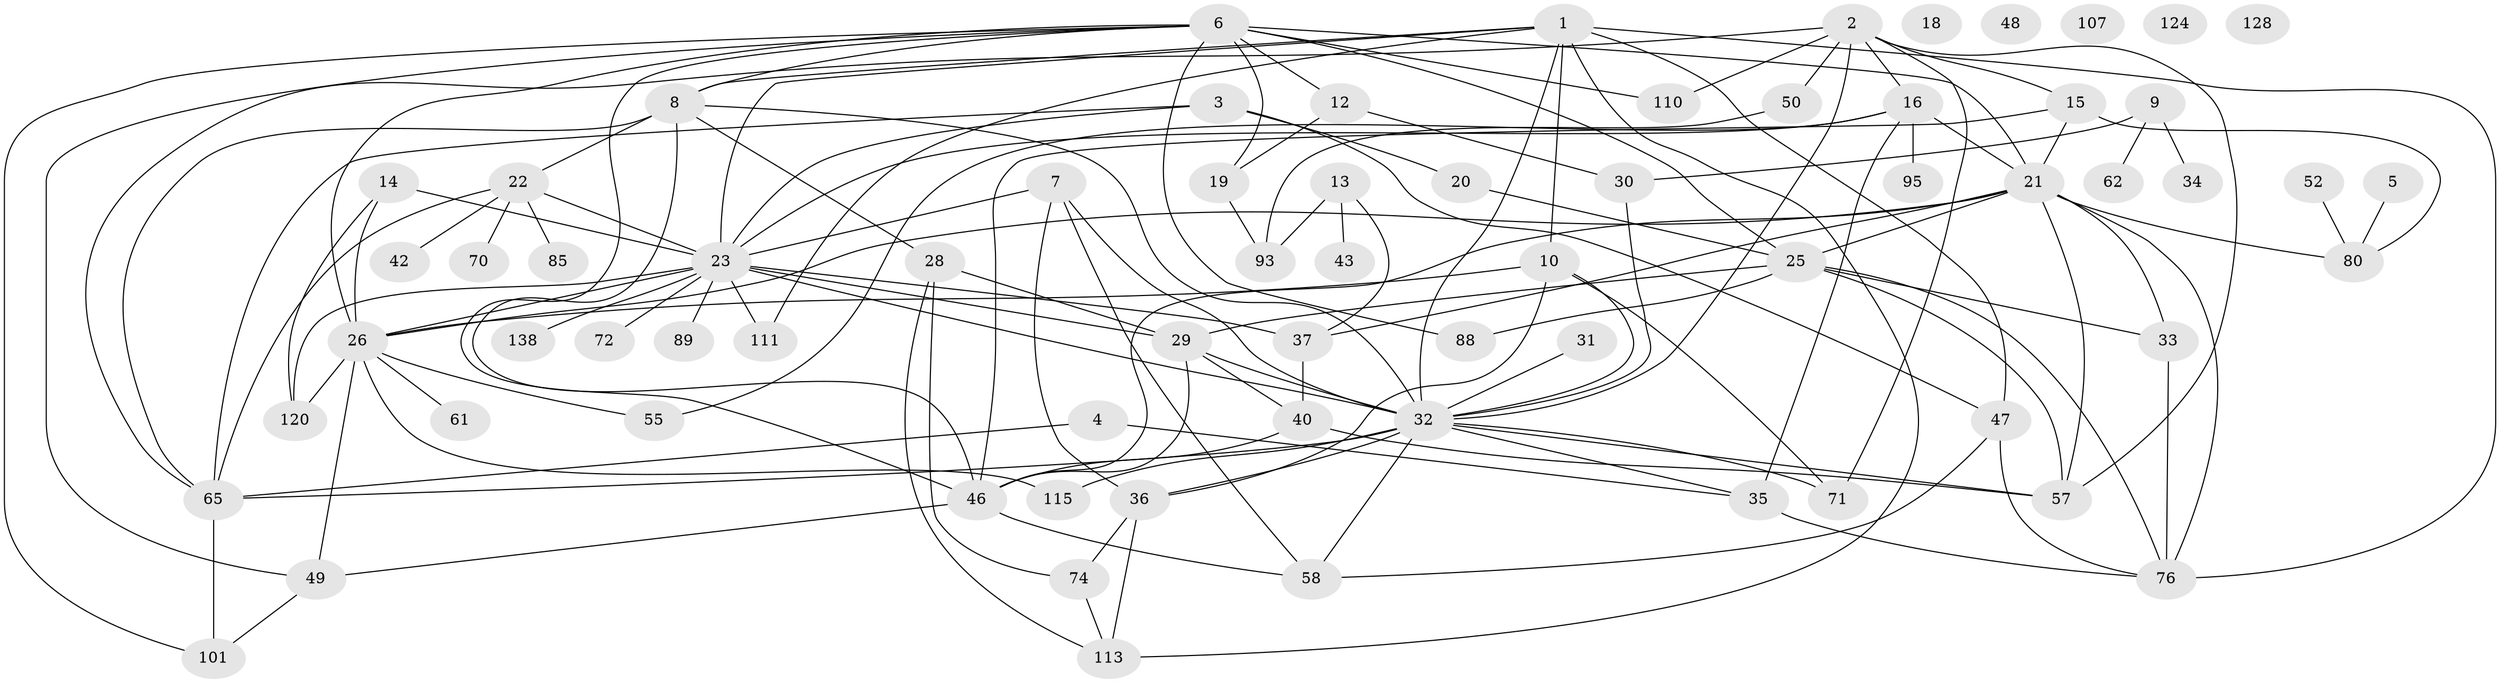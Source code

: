 // original degree distribution, {5: 0.09420289855072464, 7: 0.014492753623188406, 4: 0.2246376811594203, 2: 0.16666666666666666, 1: 0.15217391304347827, 6: 0.057971014492753624, 3: 0.2463768115942029, 0: 0.036231884057971016, 8: 0.007246376811594203}
// Generated by graph-tools (version 1.1) at 2025/13/03/09/25 04:13:04]
// undirected, 69 vertices, 131 edges
graph export_dot {
graph [start="1"]
  node [color=gray90,style=filled];
  1 [super="+63"];
  2 [super="+131+117+27"];
  3 [super="+77"];
  4;
  5;
  6 [super="+51"];
  7 [super="+84"];
  8 [super="+133+78"];
  9 [super="+82"];
  10 [super="+11"];
  12 [super="+17"];
  13 [super="+121"];
  14 [super="+24"];
  15;
  16 [super="+99"];
  18;
  19;
  20;
  21 [super="+98+119"];
  22 [super="+66"];
  23 [super="+44+79+118+41"];
  25 [super="+67"];
  26 [super="+59+109"];
  28 [super="+38"];
  29 [super="+73"];
  30;
  31;
  32 [super="+81+105+91+39"];
  33 [super="+112"];
  34;
  35 [super="+94"];
  36 [super="+45"];
  37 [super="+102"];
  40;
  42;
  43 [super="+75"];
  46 [super="+68+64+92"];
  47 [super="+135"];
  48;
  49 [super="+97"];
  50;
  52;
  55;
  57 [super="+83"];
  58 [super="+104"];
  61;
  62;
  65 [super="+106"];
  70;
  71 [super="+103"];
  72;
  74;
  76 [super="+100"];
  80 [super="+86"];
  85;
  88 [super="+136"];
  89;
  93;
  95;
  101;
  107;
  110;
  111;
  113;
  115;
  120;
  124;
  128;
  138;
  1 -- 113;
  1 -- 76 [weight=2];
  1 -- 8;
  1 -- 111;
  1 -- 47;
  1 -- 23;
  1 -- 10;
  1 -- 32;
  2 -- 15;
  2 -- 65;
  2 -- 57;
  2 -- 16;
  2 -- 32;
  2 -- 50 [weight=2];
  2 -- 110;
  2 -- 71;
  3 -- 20;
  3 -- 65;
  3 -- 47;
  3 -- 23;
  4 -- 65;
  4 -- 35;
  5 -- 80;
  6 -- 8;
  6 -- 110;
  6 -- 26;
  6 -- 101;
  6 -- 12 [weight=2];
  6 -- 46;
  6 -- 49;
  6 -- 19;
  6 -- 21;
  6 -- 88;
  6 -- 25;
  7 -- 58;
  7 -- 23;
  7 -- 32 [weight=2];
  7 -- 36;
  8 -- 65;
  8 -- 28;
  8 -- 22;
  8 -- 46;
  8 -- 32;
  9 -- 62;
  9 -- 34;
  9 -- 30;
  10 -- 26;
  10 -- 32;
  10 -- 36;
  10 -- 71;
  12 -- 30;
  12 -- 19;
  13 -- 93;
  13 -- 37;
  13 -- 43;
  14 -- 120;
  14 -- 26;
  14 -- 23 [weight=2];
  15 -- 80;
  15 -- 21;
  15 -- 46;
  16 -- 35 [weight=2];
  16 -- 95;
  16 -- 21;
  16 -- 55;
  16 -- 23;
  19 -- 93;
  20 -- 25;
  21 -- 80;
  21 -- 76;
  21 -- 33;
  21 -- 57;
  21 -- 37;
  21 -- 25;
  21 -- 26;
  21 -- 46;
  22 -- 23;
  22 -- 65;
  22 -- 85;
  22 -- 70;
  22 -- 42;
  23 -- 120 [weight=2];
  23 -- 72;
  23 -- 26;
  23 -- 29;
  23 -- 32 [weight=3];
  23 -- 89;
  23 -- 138;
  23 -- 37;
  23 -- 111;
  25 -- 88 [weight=2];
  25 -- 76;
  25 -- 29;
  25 -- 57;
  25 -- 33;
  26 -- 61;
  26 -- 49;
  26 -- 115;
  26 -- 55;
  26 -- 120;
  28 -- 29;
  28 -- 113;
  28 -- 74;
  29 -- 40;
  29 -- 32;
  29 -- 46;
  30 -- 32;
  31 -- 32;
  32 -- 115;
  32 -- 36;
  32 -- 65 [weight=2];
  32 -- 35;
  32 -- 58;
  32 -- 57;
  32 -- 71;
  33 -- 76;
  35 -- 76 [weight=2];
  36 -- 74;
  36 -- 113;
  37 -- 40;
  40 -- 57;
  40 -- 46;
  46 -- 58;
  46 -- 49;
  47 -- 58;
  47 -- 76;
  49 -- 101;
  50 -- 93;
  52 -- 80;
  65 -- 101;
  74 -- 113;
}
